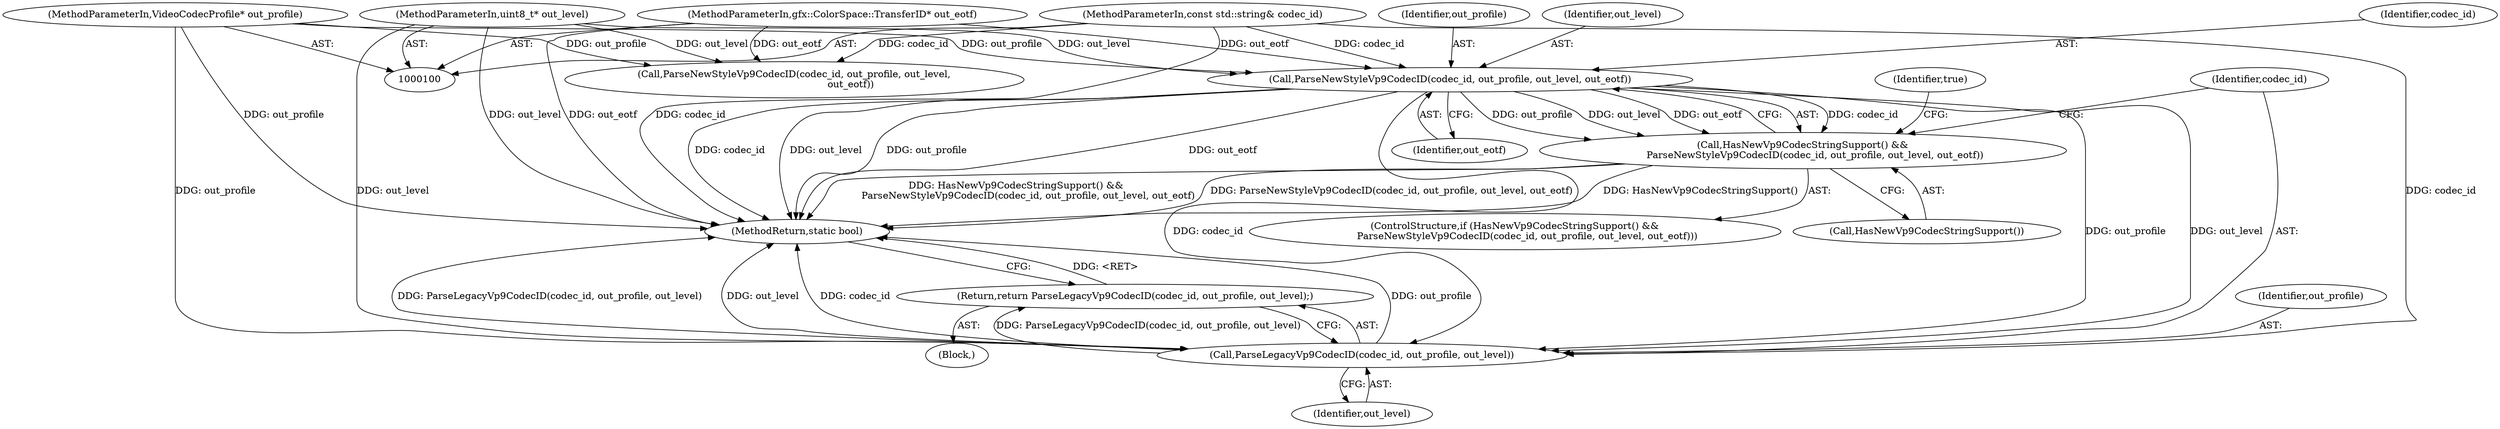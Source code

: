 digraph "1_Chrome_2fb4f2c9c461551d43fdfa28ef4c960da81a47dd_5@pointer" {
"1000131" [label="(Call,ParseNewStyleVp9CodecID(codec_id, out_profile, out_level, out_eotf))"];
"1000102" [label="(MethodParameterIn,const std::string& codec_id)"];
"1000103" [label="(MethodParameterIn,VideoCodecProfile* out_profile)"];
"1000104" [label="(MethodParameterIn,uint8_t* out_level)"];
"1000105" [label="(MethodParameterIn,gfx::ColorSpace::TransferID* out_eotf)"];
"1000129" [label="(Call,HasNewVp9CodecStringSupport() &&\n        ParseNewStyleVp9CodecID(codec_id, out_profile, out_level, out_eotf))"];
"1000140" [label="(Call,ParseLegacyVp9CodecID(codec_id, out_profile, out_level))"];
"1000139" [label="(Return,return ParseLegacyVp9CodecID(codec_id, out_profile, out_level);)"];
"1000133" [label="(Identifier,out_profile)"];
"1000143" [label="(Identifier,out_level)"];
"1000128" [label="(ControlStructure,if (HasNewVp9CodecStringSupport() &&\n        ParseNewStyleVp9CodecID(codec_id, out_profile, out_level, out_eotf)))"];
"1000141" [label="(Identifier,codec_id)"];
"1000134" [label="(Identifier,out_level)"];
"1000140" [label="(Call,ParseLegacyVp9CodecID(codec_id, out_profile, out_level))"];
"1000142" [label="(Identifier,out_profile)"];
"1000105" [label="(MethodParameterIn,gfx::ColorSpace::TransferID* out_eotf)"];
"1000129" [label="(Call,HasNewVp9CodecStringSupport() &&\n        ParseNewStyleVp9CodecID(codec_id, out_profile, out_level, out_eotf))"];
"1000138" [label="(Identifier,true)"];
"1000127" [label="(Block,)"];
"1000130" [label="(Call,HasNewVp9CodecStringSupport())"];
"1000117" [label="(Call,ParseNewStyleVp9CodecID(codec_id, out_profile, out_level,\n                                     out_eotf))"];
"1000135" [label="(Identifier,out_eotf)"];
"1000103" [label="(MethodParameterIn,VideoCodecProfile* out_profile)"];
"1000146" [label="(MethodReturn,static bool)"];
"1000139" [label="(Return,return ParseLegacyVp9CodecID(codec_id, out_profile, out_level);)"];
"1000102" [label="(MethodParameterIn,const std::string& codec_id)"];
"1000132" [label="(Identifier,codec_id)"];
"1000131" [label="(Call,ParseNewStyleVp9CodecID(codec_id, out_profile, out_level, out_eotf))"];
"1000104" [label="(MethodParameterIn,uint8_t* out_level)"];
"1000131" -> "1000129"  [label="AST: "];
"1000131" -> "1000135"  [label="CFG: "];
"1000132" -> "1000131"  [label="AST: "];
"1000133" -> "1000131"  [label="AST: "];
"1000134" -> "1000131"  [label="AST: "];
"1000135" -> "1000131"  [label="AST: "];
"1000129" -> "1000131"  [label="CFG: "];
"1000131" -> "1000146"  [label="DDG: codec_id"];
"1000131" -> "1000146"  [label="DDG: out_level"];
"1000131" -> "1000146"  [label="DDG: out_profile"];
"1000131" -> "1000146"  [label="DDG: out_eotf"];
"1000131" -> "1000129"  [label="DDG: codec_id"];
"1000131" -> "1000129"  [label="DDG: out_profile"];
"1000131" -> "1000129"  [label="DDG: out_level"];
"1000131" -> "1000129"  [label="DDG: out_eotf"];
"1000102" -> "1000131"  [label="DDG: codec_id"];
"1000103" -> "1000131"  [label="DDG: out_profile"];
"1000104" -> "1000131"  [label="DDG: out_level"];
"1000105" -> "1000131"  [label="DDG: out_eotf"];
"1000131" -> "1000140"  [label="DDG: codec_id"];
"1000131" -> "1000140"  [label="DDG: out_profile"];
"1000131" -> "1000140"  [label="DDG: out_level"];
"1000102" -> "1000100"  [label="AST: "];
"1000102" -> "1000146"  [label="DDG: codec_id"];
"1000102" -> "1000117"  [label="DDG: codec_id"];
"1000102" -> "1000140"  [label="DDG: codec_id"];
"1000103" -> "1000100"  [label="AST: "];
"1000103" -> "1000146"  [label="DDG: out_profile"];
"1000103" -> "1000117"  [label="DDG: out_profile"];
"1000103" -> "1000140"  [label="DDG: out_profile"];
"1000104" -> "1000100"  [label="AST: "];
"1000104" -> "1000146"  [label="DDG: out_level"];
"1000104" -> "1000117"  [label="DDG: out_level"];
"1000104" -> "1000140"  [label="DDG: out_level"];
"1000105" -> "1000100"  [label="AST: "];
"1000105" -> "1000146"  [label="DDG: out_eotf"];
"1000105" -> "1000117"  [label="DDG: out_eotf"];
"1000129" -> "1000128"  [label="AST: "];
"1000129" -> "1000130"  [label="CFG: "];
"1000130" -> "1000129"  [label="AST: "];
"1000138" -> "1000129"  [label="CFG: "];
"1000141" -> "1000129"  [label="CFG: "];
"1000129" -> "1000146"  [label="DDG: HasNewVp9CodecStringSupport()"];
"1000129" -> "1000146"  [label="DDG: HasNewVp9CodecStringSupport() &&\n        ParseNewStyleVp9CodecID(codec_id, out_profile, out_level, out_eotf)"];
"1000129" -> "1000146"  [label="DDG: ParseNewStyleVp9CodecID(codec_id, out_profile, out_level, out_eotf)"];
"1000140" -> "1000139"  [label="AST: "];
"1000140" -> "1000143"  [label="CFG: "];
"1000141" -> "1000140"  [label="AST: "];
"1000142" -> "1000140"  [label="AST: "];
"1000143" -> "1000140"  [label="AST: "];
"1000139" -> "1000140"  [label="CFG: "];
"1000140" -> "1000146"  [label="DDG: out_profile"];
"1000140" -> "1000146"  [label="DDG: ParseLegacyVp9CodecID(codec_id, out_profile, out_level)"];
"1000140" -> "1000146"  [label="DDG: out_level"];
"1000140" -> "1000146"  [label="DDG: codec_id"];
"1000140" -> "1000139"  [label="DDG: ParseLegacyVp9CodecID(codec_id, out_profile, out_level)"];
"1000139" -> "1000127"  [label="AST: "];
"1000146" -> "1000139"  [label="CFG: "];
"1000139" -> "1000146"  [label="DDG: <RET>"];
}
